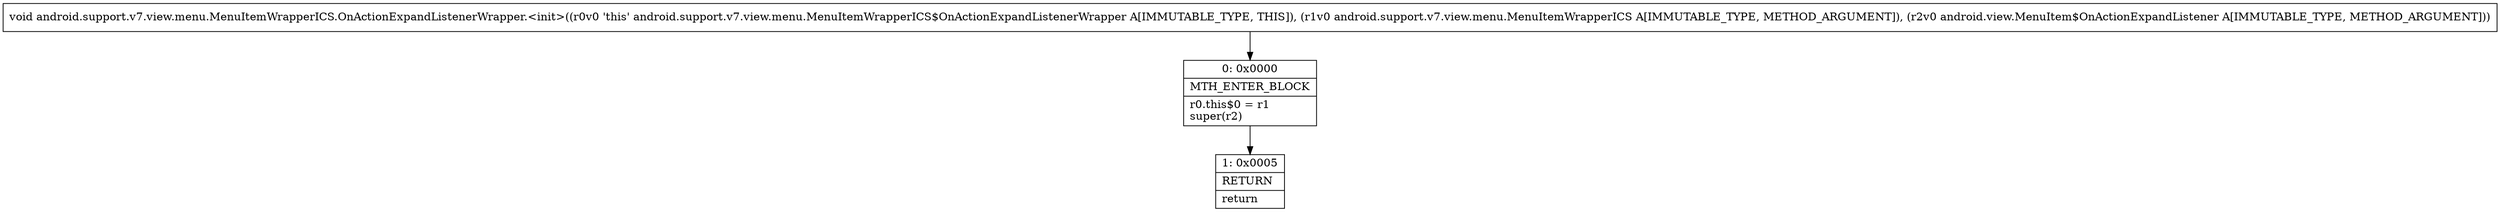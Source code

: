 digraph "CFG forandroid.support.v7.view.menu.MenuItemWrapperICS.OnActionExpandListenerWrapper.\<init\>(Landroid\/support\/v7\/view\/menu\/MenuItemWrapperICS;Landroid\/view\/MenuItem$OnActionExpandListener;)V" {
Node_0 [shape=record,label="{0\:\ 0x0000|MTH_ENTER_BLOCK\l|r0.this$0 = r1\lsuper(r2)\l}"];
Node_1 [shape=record,label="{1\:\ 0x0005|RETURN\l|return\l}"];
MethodNode[shape=record,label="{void android.support.v7.view.menu.MenuItemWrapperICS.OnActionExpandListenerWrapper.\<init\>((r0v0 'this' android.support.v7.view.menu.MenuItemWrapperICS$OnActionExpandListenerWrapper A[IMMUTABLE_TYPE, THIS]), (r1v0 android.support.v7.view.menu.MenuItemWrapperICS A[IMMUTABLE_TYPE, METHOD_ARGUMENT]), (r2v0 android.view.MenuItem$OnActionExpandListener A[IMMUTABLE_TYPE, METHOD_ARGUMENT])) }"];
MethodNode -> Node_0;
Node_0 -> Node_1;
}

